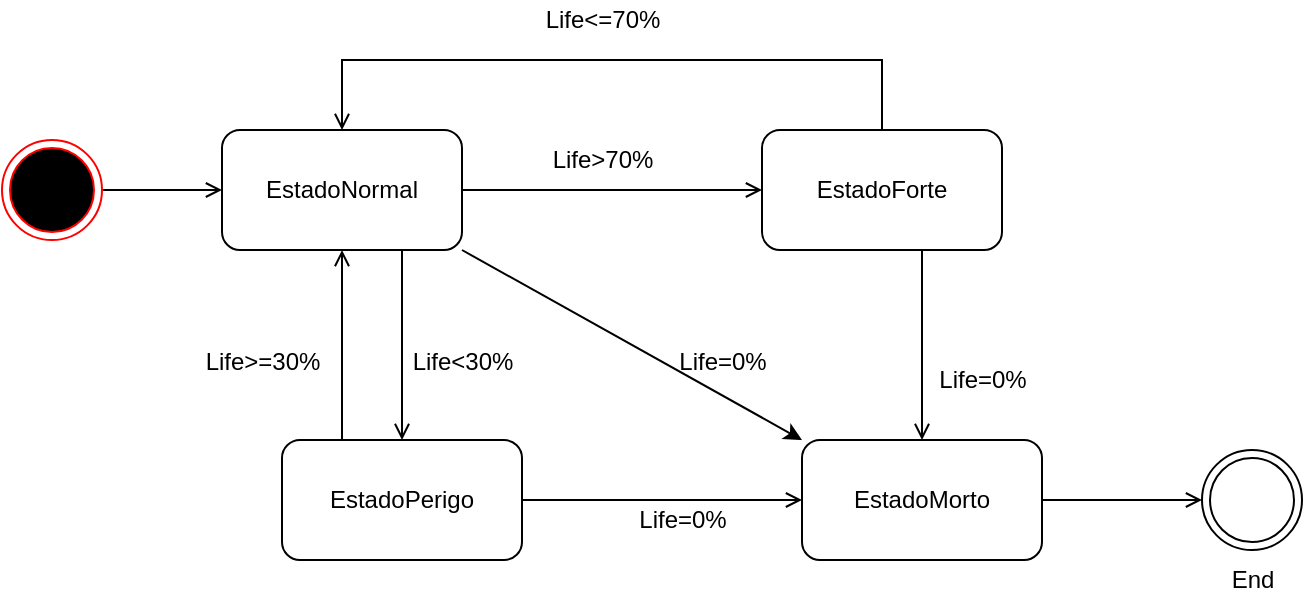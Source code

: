 <mxfile version="16.5.2" type="github">
  <diagram id="C5RBs43oDa-KdzZeNtuy" name="Page-1">
    <mxGraphModel dx="1278" dy="564" grid="1" gridSize="10" guides="1" tooltips="1" connect="1" arrows="1" fold="1" page="1" pageScale="1" pageWidth="827" pageHeight="1169" math="0" shadow="0">
      <root>
        <mxCell id="WIyWlLk6GJQsqaUBKTNV-0" />
        <mxCell id="WIyWlLk6GJQsqaUBKTNV-1" parent="WIyWlLk6GJQsqaUBKTNV-0" />
        <mxCell id="zkfFHV4jXpPFQw0GAbJ--26" value="" style="endArrow=open;shadow=0;strokeWidth=1;rounded=0;endFill=1;edgeStyle=elbowEdgeStyle;elbow=vertical;entryX=0;entryY=0.5;entryDx=0;entryDy=0;exitX=1;exitY=0.5;exitDx=0;exitDy=0;" parent="WIyWlLk6GJQsqaUBKTNV-1" source="cazGQI8qjqRe3FBzEBMz-1" target="cazGQI8qjqRe3FBzEBMz-2" edge="1">
          <mxGeometry x="0.5" y="41" relative="1" as="geometry">
            <mxPoint x="120" y="175" as="sourcePoint" />
            <mxPoint x="230" y="179" as="targetPoint" />
            <mxPoint x="-40" y="32" as="offset" />
          </mxGeometry>
        </mxCell>
        <mxCell id="zkfFHV4jXpPFQw0GAbJ--27" value="" style="resizable=0;align=left;verticalAlign=bottom;labelBackgroundColor=none;fontSize=12;" parent="zkfFHV4jXpPFQw0GAbJ--26" connectable="0" vertex="1">
          <mxGeometry x="-1" relative="1" as="geometry">
            <mxPoint y="4" as="offset" />
          </mxGeometry>
        </mxCell>
        <mxCell id="cazGQI8qjqRe3FBzEBMz-0" value="" style="ellipse;shape=doubleEllipse;whiteSpace=wrap;html=1;aspect=fixed;" parent="WIyWlLk6GJQsqaUBKTNV-1" vertex="1">
          <mxGeometry x="640" y="305" width="50" height="50" as="geometry" />
        </mxCell>
        <mxCell id="cazGQI8qjqRe3FBzEBMz-1" value="" style="ellipse;html=1;shape=endState;fillColor=#000000;strokeColor=#ff0000;" parent="WIyWlLk6GJQsqaUBKTNV-1" vertex="1">
          <mxGeometry x="40" y="150" width="50" height="50" as="geometry" />
        </mxCell>
        <mxCell id="cazGQI8qjqRe3FBzEBMz-2" value="EstadoNormal" style="rounded=1;whiteSpace=wrap;html=1;" parent="WIyWlLk6GJQsqaUBKTNV-1" vertex="1">
          <mxGeometry x="150" y="145" width="120" height="60" as="geometry" />
        </mxCell>
        <mxCell id="cazGQI8qjqRe3FBzEBMz-3" value="" style="endArrow=open;shadow=0;strokeWidth=1;rounded=0;endFill=1;edgeStyle=elbowEdgeStyle;elbow=vertical;exitX=0.5;exitY=1;exitDx=0;exitDy=0;entryX=0.5;entryY=0;entryDx=0;entryDy=0;" parent="WIyWlLk6GJQsqaUBKTNV-1" source="cazGQI8qjqRe3FBzEBMz-2" target="cazGQI8qjqRe3FBzEBMz-5" edge="1">
          <mxGeometry x="0.5" y="41" relative="1" as="geometry">
            <mxPoint x="200" y="188.588" as="sourcePoint" />
            <mxPoint x="200" y="330" as="targetPoint" />
            <mxPoint x="-40" y="32" as="offset" />
            <Array as="points">
              <mxPoint x="250" y="205" />
            </Array>
          </mxGeometry>
        </mxCell>
        <mxCell id="cazGQI8qjqRe3FBzEBMz-4" value="" style="resizable=0;align=left;verticalAlign=bottom;labelBackgroundColor=none;fontSize=12;" parent="cazGQI8qjqRe3FBzEBMz-3" connectable="0" vertex="1">
          <mxGeometry x="-1" relative="1" as="geometry">
            <mxPoint y="5" as="offset" />
          </mxGeometry>
        </mxCell>
        <mxCell id="cazGQI8qjqRe3FBzEBMz-5" value="EstadoPerigo" style="rounded=1;whiteSpace=wrap;html=1;" parent="WIyWlLk6GJQsqaUBKTNV-1" vertex="1">
          <mxGeometry x="180" y="300" width="120" height="60" as="geometry" />
        </mxCell>
        <mxCell id="cazGQI8qjqRe3FBzEBMz-6" value="EstadoMorto" style="rounded=1;whiteSpace=wrap;html=1;" parent="WIyWlLk6GJQsqaUBKTNV-1" vertex="1">
          <mxGeometry x="440" y="300" width="120" height="60" as="geometry" />
        </mxCell>
        <mxCell id="cazGQI8qjqRe3FBzEBMz-7" value="EstadoForte" style="rounded=1;whiteSpace=wrap;html=1;" parent="WIyWlLk6GJQsqaUBKTNV-1" vertex="1">
          <mxGeometry x="420" y="145" width="120" height="60" as="geometry" />
        </mxCell>
        <mxCell id="cazGQI8qjqRe3FBzEBMz-8" value="" style="endArrow=open;shadow=0;strokeWidth=1;rounded=0;endFill=1;edgeStyle=elbowEdgeStyle;elbow=vertical;exitX=1;exitY=0.5;exitDx=0;exitDy=0;entryX=0;entryY=0.5;entryDx=0;entryDy=0;" parent="WIyWlLk6GJQsqaUBKTNV-1" source="cazGQI8qjqRe3FBzEBMz-2" target="cazGQI8qjqRe3FBzEBMz-7" edge="1">
          <mxGeometry x="0.5" y="41" relative="1" as="geometry">
            <mxPoint x="210" y="215.0" as="sourcePoint" />
            <mxPoint x="290" y="215" as="targetPoint" />
            <mxPoint x="-40" y="32" as="offset" />
            <Array as="points">
              <mxPoint x="340" y="175" />
            </Array>
          </mxGeometry>
        </mxCell>
        <mxCell id="cazGQI8qjqRe3FBzEBMz-9" value="" style="resizable=0;align=left;verticalAlign=bottom;labelBackgroundColor=none;fontSize=12;" parent="cazGQI8qjqRe3FBzEBMz-8" connectable="0" vertex="1">
          <mxGeometry x="-1" relative="1" as="geometry">
            <mxPoint y="4" as="offset" />
          </mxGeometry>
        </mxCell>
        <mxCell id="cazGQI8qjqRe3FBzEBMz-10" value="" style="endArrow=open;shadow=0;strokeWidth=1;rounded=0;endFill=1;edgeStyle=elbowEdgeStyle;elbow=vertical;exitX=1;exitY=0.5;exitDx=0;exitDy=0;entryX=0;entryY=0.5;entryDx=0;entryDy=0;" parent="WIyWlLk6GJQsqaUBKTNV-1" source="cazGQI8qjqRe3FBzEBMz-5" target="cazGQI8qjqRe3FBzEBMz-6" edge="1">
          <mxGeometry x="0.5" y="41" relative="1" as="geometry">
            <mxPoint x="280" y="260.0" as="sourcePoint" />
            <mxPoint x="440" y="260.0" as="targetPoint" />
            <mxPoint x="-40" y="32" as="offset" />
            <Array as="points">
              <mxPoint x="370" y="330" />
            </Array>
          </mxGeometry>
        </mxCell>
        <mxCell id="cazGQI8qjqRe3FBzEBMz-11" value="" style="resizable=0;align=left;verticalAlign=bottom;labelBackgroundColor=none;fontSize=12;" parent="cazGQI8qjqRe3FBzEBMz-10" connectable="0" vertex="1">
          <mxGeometry x="-1" relative="1" as="geometry">
            <mxPoint y="4" as="offset" />
          </mxGeometry>
        </mxCell>
        <mxCell id="cazGQI8qjqRe3FBzEBMz-12" value="" style="endArrow=open;shadow=0;strokeWidth=1;rounded=0;endFill=1;edgeStyle=elbowEdgeStyle;elbow=vertical;exitX=0.5;exitY=1;exitDx=0;exitDy=0;entryX=0.5;entryY=0;entryDx=0;entryDy=0;" parent="WIyWlLk6GJQsqaUBKTNV-1" source="cazGQI8qjqRe3FBzEBMz-7" target="cazGQI8qjqRe3FBzEBMz-6" edge="1">
          <mxGeometry x="0.5" y="41" relative="1" as="geometry">
            <mxPoint x="460" y="220.0" as="sourcePoint" />
            <mxPoint x="510" y="260" as="targetPoint" />
            <mxPoint x="-40" y="32" as="offset" />
            <Array as="points">
              <mxPoint x="500" y="205" />
            </Array>
          </mxGeometry>
        </mxCell>
        <mxCell id="cazGQI8qjqRe3FBzEBMz-13" value="" style="resizable=0;align=left;verticalAlign=bottom;labelBackgroundColor=none;fontSize=12;" parent="cazGQI8qjqRe3FBzEBMz-12" connectable="0" vertex="1">
          <mxGeometry x="-1" relative="1" as="geometry">
            <mxPoint y="4" as="offset" />
          </mxGeometry>
        </mxCell>
        <mxCell id="cazGQI8qjqRe3FBzEBMz-14" value="Life&amp;gt;70%" style="text;html=1;align=center;verticalAlign=middle;resizable=0;points=[];autosize=1;strokeColor=none;fillColor=none;" parent="WIyWlLk6GJQsqaUBKTNV-1" vertex="1">
          <mxGeometry x="310" y="150" width="60" height="20" as="geometry" />
        </mxCell>
        <mxCell id="cazGQI8qjqRe3FBzEBMz-15" value="Life=0%" style="text;html=1;align=center;verticalAlign=middle;resizable=0;points=[];autosize=1;strokeColor=none;fillColor=none;" parent="WIyWlLk6GJQsqaUBKTNV-1" vertex="1">
          <mxGeometry x="350" y="330" width="60" height="20" as="geometry" />
        </mxCell>
        <mxCell id="cazGQI8qjqRe3FBzEBMz-16" value="Life&amp;lt;30%" style="text;html=1;align=center;verticalAlign=middle;resizable=0;points=[];autosize=1;strokeColor=none;fillColor=none;" parent="WIyWlLk6GJQsqaUBKTNV-1" vertex="1">
          <mxGeometry x="240" y="250.5" width="60" height="20" as="geometry" />
        </mxCell>
        <mxCell id="cazGQI8qjqRe3FBzEBMz-17" value="Life=0%" style="text;html=1;align=center;verticalAlign=middle;resizable=0;points=[];autosize=1;strokeColor=none;fillColor=none;" parent="WIyWlLk6GJQsqaUBKTNV-1" vertex="1">
          <mxGeometry x="500" y="260" width="60" height="20" as="geometry" />
        </mxCell>
        <mxCell id="cazGQI8qjqRe3FBzEBMz-18" value="" style="endArrow=classic;html=1;rounded=0;exitX=1;exitY=1;exitDx=0;exitDy=0;entryX=0;entryY=0;entryDx=0;entryDy=0;" parent="WIyWlLk6GJQsqaUBKTNV-1" source="cazGQI8qjqRe3FBzEBMz-2" target="cazGQI8qjqRe3FBzEBMz-6" edge="1">
          <mxGeometry width="50" height="50" relative="1" as="geometry">
            <mxPoint x="320" y="300" as="sourcePoint" />
            <mxPoint x="370" y="250" as="targetPoint" />
          </mxGeometry>
        </mxCell>
        <mxCell id="cazGQI8qjqRe3FBzEBMz-19" value="Life=0%" style="text;html=1;align=center;verticalAlign=middle;resizable=0;points=[];autosize=1;strokeColor=none;fillColor=none;" parent="WIyWlLk6GJQsqaUBKTNV-1" vertex="1">
          <mxGeometry x="370" y="250.5" width="60" height="20" as="geometry" />
        </mxCell>
        <mxCell id="cazGQI8qjqRe3FBzEBMz-24" value="End" style="text;html=1;align=center;verticalAlign=middle;resizable=0;points=[];autosize=1;strokeColor=none;fillColor=none;" parent="WIyWlLk6GJQsqaUBKTNV-1" vertex="1">
          <mxGeometry x="645" y="360" width="40" height="20" as="geometry" />
        </mxCell>
        <mxCell id="cazGQI8qjqRe3FBzEBMz-27" value="" style="endArrow=open;shadow=0;strokeWidth=1;rounded=0;endFill=1;edgeStyle=elbowEdgeStyle;elbow=vertical;exitX=0.5;exitY=0;exitDx=0;exitDy=0;entryX=0.5;entryY=0;entryDx=0;entryDy=0;" parent="WIyWlLk6GJQsqaUBKTNV-1" source="cazGQI8qjqRe3FBzEBMz-7" target="cazGQI8qjqRe3FBzEBMz-2" edge="1">
          <mxGeometry x="0.5" y="41" relative="1" as="geometry">
            <mxPoint x="210" y="40" as="sourcePoint" />
            <mxPoint x="215" y="130" as="targetPoint" />
            <mxPoint x="-40" y="32" as="offset" />
            <Array as="points">
              <mxPoint x="350" y="110" />
            </Array>
          </mxGeometry>
        </mxCell>
        <mxCell id="cazGQI8qjqRe3FBzEBMz-28" value="" style="resizable=0;align=left;verticalAlign=bottom;labelBackgroundColor=none;fontSize=12;" parent="cazGQI8qjqRe3FBzEBMz-27" connectable="0" vertex="1">
          <mxGeometry x="-1" relative="1" as="geometry">
            <mxPoint y="4" as="offset" />
          </mxGeometry>
        </mxCell>
        <mxCell id="cazGQI8qjqRe3FBzEBMz-29" value="Life&amp;lt;=70%" style="text;html=1;align=center;verticalAlign=middle;resizable=0;points=[];autosize=1;strokeColor=none;fillColor=none;" parent="WIyWlLk6GJQsqaUBKTNV-1" vertex="1">
          <mxGeometry x="305" y="80" width="70" height="20" as="geometry" />
        </mxCell>
        <mxCell id="cazGQI8qjqRe3FBzEBMz-32" value="" style="endArrow=open;shadow=0;strokeWidth=1;rounded=0;endFill=1;edgeStyle=elbowEdgeStyle;elbow=vertical;entryX=0.5;entryY=1;entryDx=0;entryDy=0;exitX=0.25;exitY=0;exitDx=0;exitDy=0;" parent="WIyWlLk6GJQsqaUBKTNV-1" source="cazGQI8qjqRe3FBzEBMz-5" target="cazGQI8qjqRe3FBzEBMz-2" edge="1">
          <mxGeometry x="0.5" y="41" relative="1" as="geometry">
            <mxPoint x="199.41" y="290" as="sourcePoint" />
            <mxPoint x="199.41" y="220" as="targetPoint" />
            <mxPoint x="-40" y="32" as="offset" />
            <Array as="points">
              <mxPoint x="200" y="250" />
            </Array>
          </mxGeometry>
        </mxCell>
        <mxCell id="cazGQI8qjqRe3FBzEBMz-33" value="" style="resizable=0;align=left;verticalAlign=bottom;labelBackgroundColor=none;fontSize=12;" parent="cazGQI8qjqRe3FBzEBMz-32" connectable="0" vertex="1">
          <mxGeometry x="-1" relative="1" as="geometry">
            <mxPoint y="4" as="offset" />
          </mxGeometry>
        </mxCell>
        <mxCell id="cazGQI8qjqRe3FBzEBMz-34" value="Life&amp;gt;=30%" style="text;html=1;align=center;verticalAlign=middle;resizable=0;points=[];autosize=1;strokeColor=none;fillColor=none;" parent="WIyWlLk6GJQsqaUBKTNV-1" vertex="1">
          <mxGeometry x="135" y="250.5" width="70" height="20" as="geometry" />
        </mxCell>
        <mxCell id="cazGQI8qjqRe3FBzEBMz-35" value="" style="endArrow=open;shadow=0;strokeWidth=1;rounded=0;endFill=1;edgeStyle=elbowEdgeStyle;elbow=vertical;exitX=1;exitY=0.5;exitDx=0;exitDy=0;entryX=0;entryY=0.5;entryDx=0;entryDy=0;" parent="WIyWlLk6GJQsqaUBKTNV-1" source="cazGQI8qjqRe3FBzEBMz-6" target="cazGQI8qjqRe3FBzEBMz-0" edge="1">
          <mxGeometry x="0.5" y="41" relative="1" as="geometry">
            <mxPoint x="580.0" y="330" as="sourcePoint" />
            <mxPoint x="740" y="330" as="targetPoint" />
            <mxPoint x="-40" y="32" as="offset" />
            <Array as="points" />
          </mxGeometry>
        </mxCell>
        <mxCell id="cazGQI8qjqRe3FBzEBMz-36" value="" style="resizable=0;align=left;verticalAlign=bottom;labelBackgroundColor=none;fontSize=12;" parent="cazGQI8qjqRe3FBzEBMz-35" connectable="0" vertex="1">
          <mxGeometry x="-1" relative="1" as="geometry">
            <mxPoint y="4" as="offset" />
          </mxGeometry>
        </mxCell>
      </root>
    </mxGraphModel>
  </diagram>
</mxfile>
